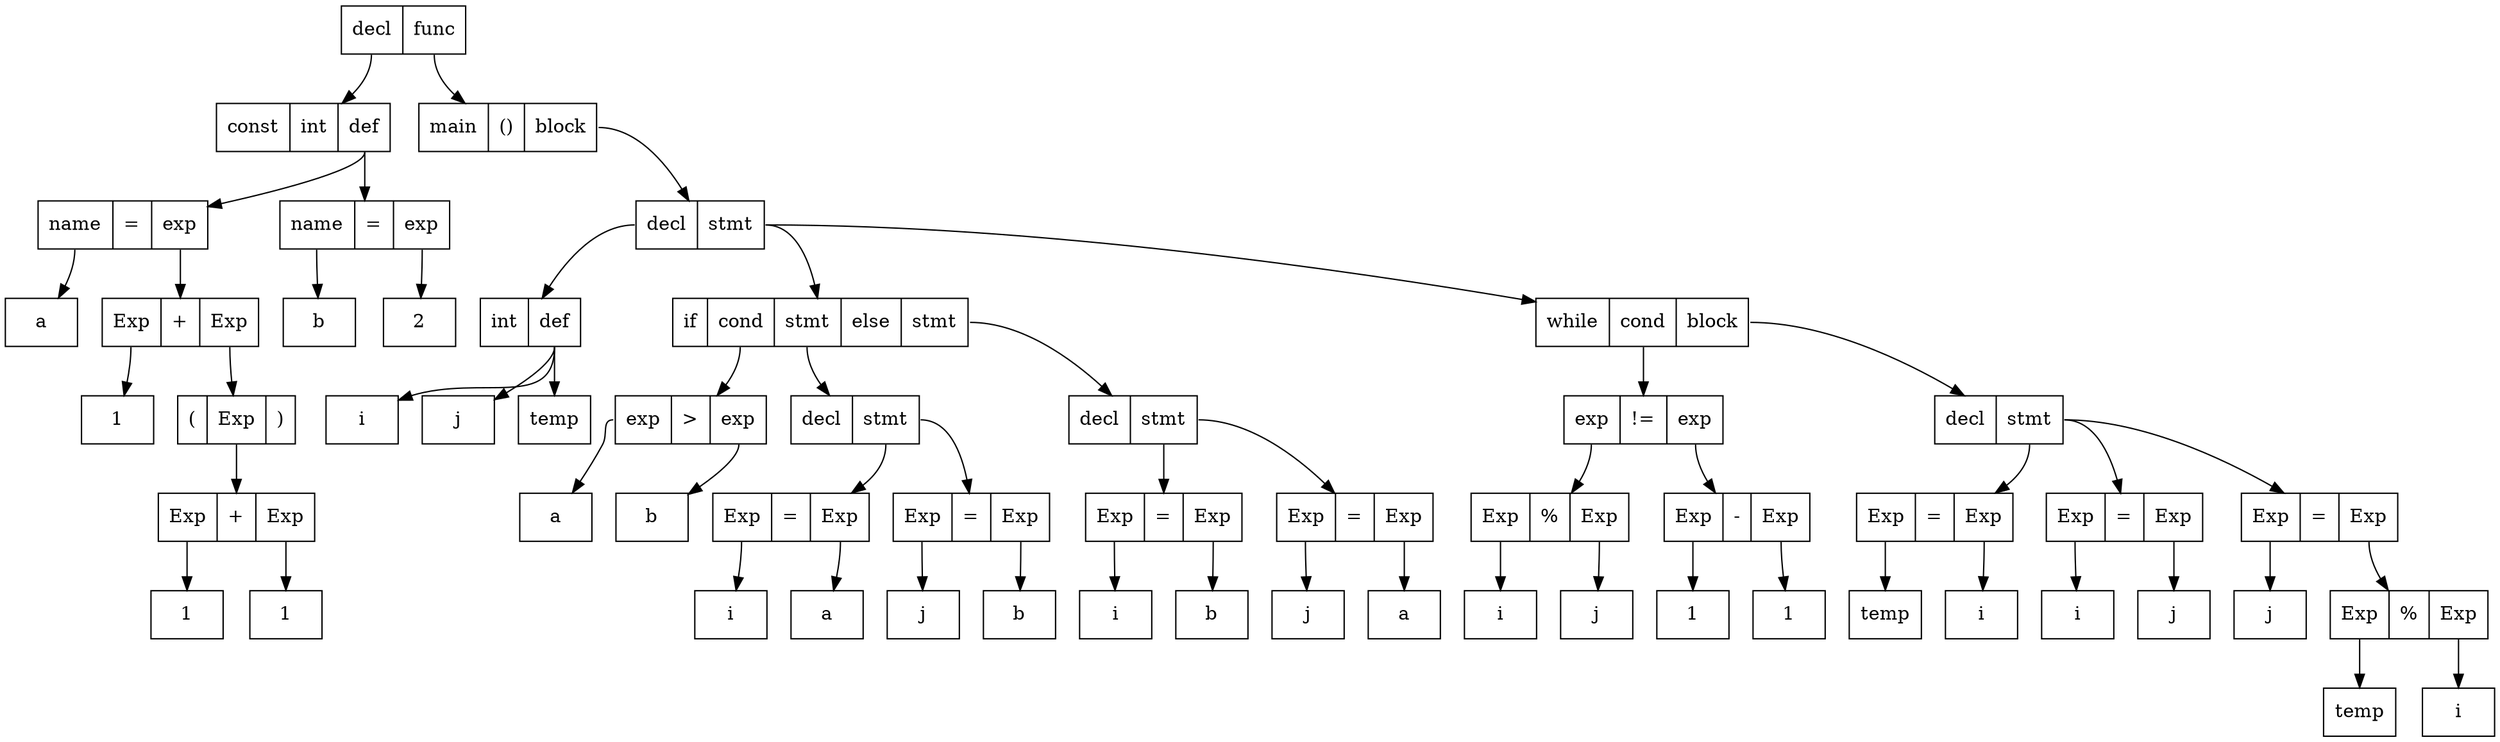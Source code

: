 digraph {
    node [shape = record];
    1 [label = "<0> decl|<1> func"];
    2 [label = "<0> const|<1> int|<2> def"];
    3 [label = "<0> a"];
    4 [label = "<0> name|<1> =|<2> exp"];
    5 [label = "<0> Exp|<1> +|<2> Exp"];
    6 [label = "<0> 1"];
    7 [label = "<0> (|<1> Exp|<2> )"];
    8 [label = "<0> Exp|<1> +|<2> Exp"];
    9 [label = "<0> 1"];
    10 [label = "<0> 1"];
    8:0 -> 9;
    8:2 -> 10;
    7:1 -> 8;
    5:0 -> 6;
    5:2 -> 7;
    4:2 -> 5;
    4:0 -> 3;
    2:2 -> 4;
    11 [label = "<0> b"];
    12 [label = "<0> name|<1> =|<2> exp"];
    13 [label = "<0> 2"];
    12:2 -> 13;
    12:0 -> 11;
    2:2 -> 12;
    1:0 -> 2;
    14 [label = "<0> main|<1> ()|<2> block"];
    15 [label = "<0> decl|<1> stmt"];
    16 [label = "<0> int|<1> def"];
    17 [label = "<0> i"];
    16:1 -> 17;
    18 [label = "<0> j"];
    16:1 -> 18;
    19 [label = "<0> temp"];
    16:1 -> 19;
    15:0 -> 16;
    20 [label = "<0> if|<1> cond|<2> stmt|<3> else|<4> stmt"];
    21 [label = "<0> exp|<1> \>|<2> exp"];
    22 [label = "<0> a"];
    23 [label = "<0> b"];
    21:0 -> 22;
    21:2 -> 23;
    24 [label = "<0> decl|<1> stmt"];
    25 [label = "<0> Exp|<1> =|<2> Exp"];
    26 [label = "<0> i"];
    27 [label = "<0> a"];
    25:0 -> 26;
    25:2 -> 27;
    24:1 -> 25;
    28 [label = "<0> Exp|<1> =|<2> Exp"];
    29 [label = "<0> j"];
    30 [label = "<0> b"];
    28:0 -> 29;
    28:2 -> 30;
    24:1 -> 28;
    31 [label = "<0> decl|<1> stmt"];
    32 [label = "<0> Exp|<1> =|<2> Exp"];
    33 [label = "<0> i"];
    34 [label = "<0> b"];
    32:0 -> 33;
    32:2 -> 34;
    31:1 -> 32;
    35 [label = "<0> Exp|<1> =|<2> Exp"];
    36 [label = "<0> j"];
    37 [label = "<0> a"];
    35:0 -> 36;
    35:2 -> 37;
    31:1 -> 35;
    20:1 -> 21;
    20:2 -> 24;
    20:4 -> 31;
    15:1 -> 20;
    38 [label = "<0> while|<1> cond|<2> block"];
    39 [label = "<0> exp|<1> !=|<2> exp"];
    40 [label = "<0> Exp|<1> %|<2> Exp"];
    41 [label = "<0> i"];
    42 [label = "<0> j"];
    40:0 -> 41;
    40:2 -> 42;
    43 [label = "<0> Exp|<1> -|<2> Exp"];
    44 [label = "<0> 1"];
    45 [label = "<0> 1"];
    43:0 -> 44;
    43:2 -> 45;
    39:0 -> 40;
    39:2 -> 43;
    46 [label = "<0> decl|<1> stmt"];
    47 [label = "<0> Exp|<1> =|<2> Exp"];
    48 [label = "<0> temp"];
    49 [label = "<0> i"];
    47:0 -> 48;
    47:2 -> 49;
    46:1 -> 47;
    50 [label = "<0> Exp|<1> =|<2> Exp"];
    51 [label = "<0> i"];
    52 [label = "<0> j"];
    50:0 -> 51;
    50:2 -> 52;
    46:1 -> 50;
    53 [label = "<0> Exp|<1> =|<2> Exp"];
    54 [label = "<0> j"];
    55 [label = "<0> Exp|<1> %|<2> Exp"];
    56 [label = "<0> temp"];
    57 [label = "<0> i"];
    55:0 -> 56;
    55:2 -> 57;
    53:0 -> 54;
    53:2 -> 55;
    46:1 -> 53;
    38:1 -> 39;
    38:2 -> 46;
    15:1 -> 38;
    14:2 -> 15;
    1:1 -> 14;
}
